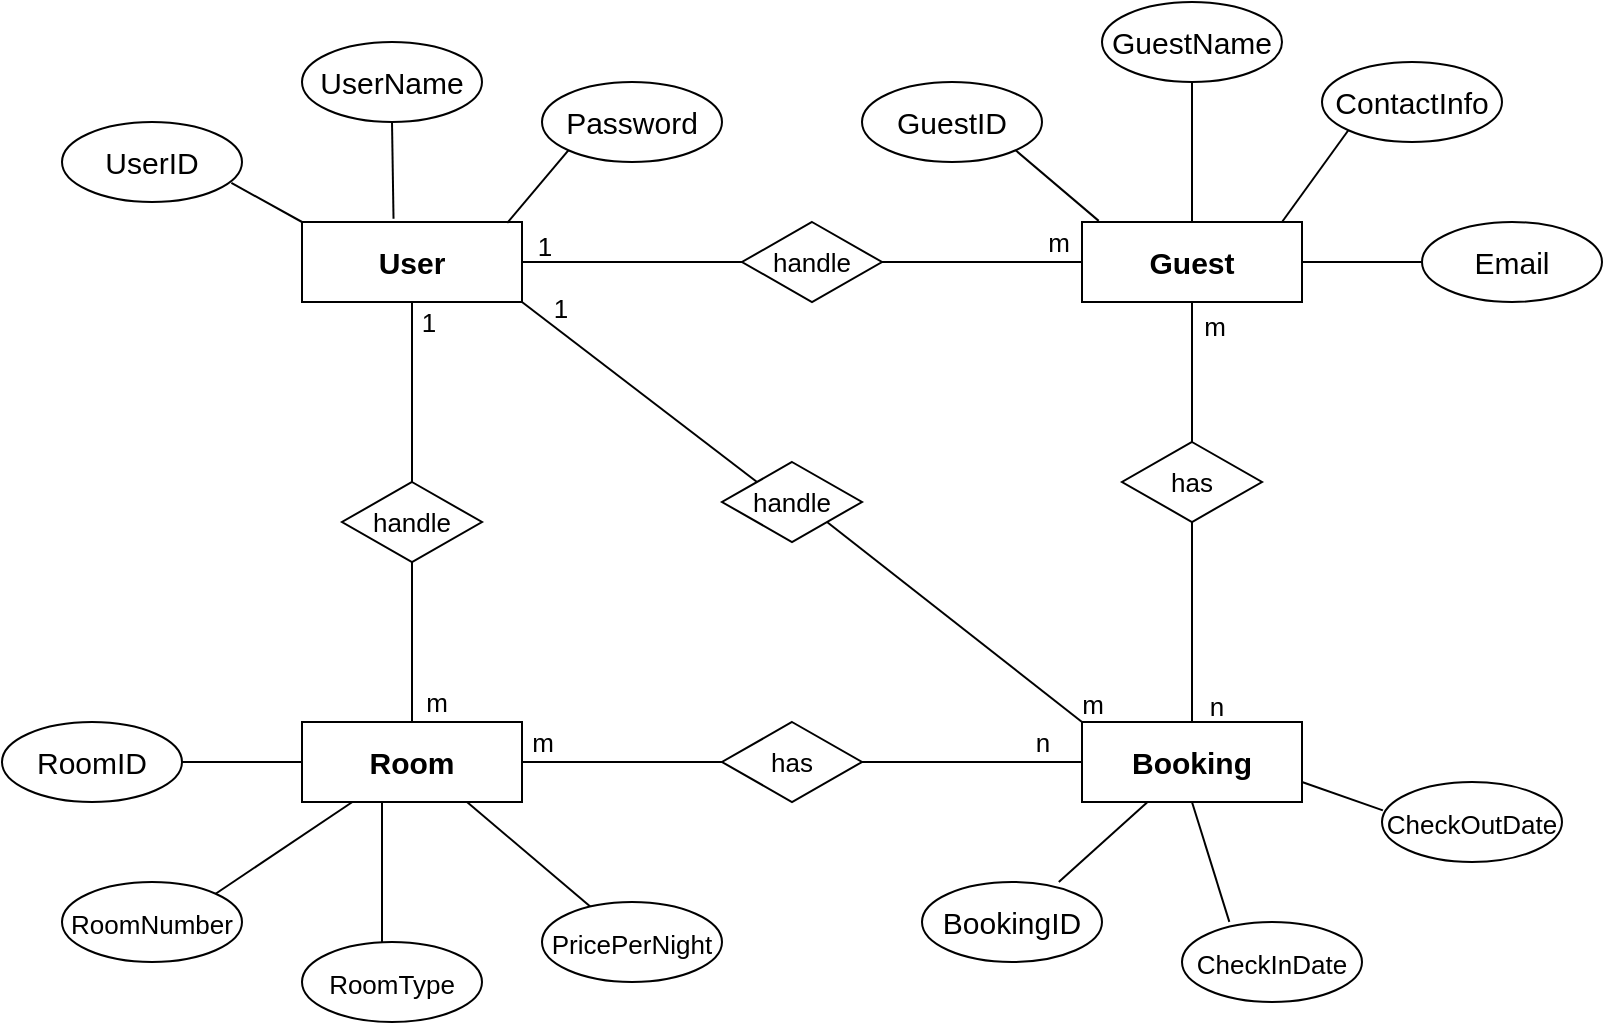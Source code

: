 <mxfile version="20.8.16" type="device"><diagram name="Page-1" id="7_yISPAriEc7IBBuXuyD"><mxGraphModel dx="909" dy="539" grid="1" gridSize="10" guides="1" tooltips="1" connect="1" arrows="1" fold="1" page="1" pageScale="1" pageWidth="827" pageHeight="1169" math="0" shadow="0"><root><mxCell id="0"/><mxCell id="1" parent="0"/><mxCell id="RU2L61WQvUFhy5E_MGLw-1" value="&lt;font style=&quot;font-size: 15px;&quot;&gt;&lt;b&gt;User&lt;/b&gt;&lt;/font&gt;" style="rounded=0;whiteSpace=wrap;html=1;" vertex="1" parent="1"><mxGeometry x="160" y="150" width="110" height="40" as="geometry"/></mxCell><mxCell id="RU2L61WQvUFhy5E_MGLw-2" value="&lt;font style=&quot;font-size: 15px;&quot;&gt;&lt;b&gt;Booking&lt;/b&gt;&lt;/font&gt;" style="rounded=0;whiteSpace=wrap;html=1;" vertex="1" parent="1"><mxGeometry x="550" y="400" width="110" height="40" as="geometry"/></mxCell><mxCell id="RU2L61WQvUFhy5E_MGLw-3" value="&lt;font style=&quot;font-size: 15px;&quot;&gt;&lt;b&gt;Room&lt;/b&gt;&lt;/font&gt;" style="rounded=0;whiteSpace=wrap;html=1;" vertex="1" parent="1"><mxGeometry x="160" y="400" width="110" height="40" as="geometry"/></mxCell><mxCell id="RU2L61WQvUFhy5E_MGLw-4" value="&lt;font style=&quot;font-size: 15px;&quot;&gt;&lt;b&gt;Guest&lt;/b&gt;&lt;/font&gt;" style="rounded=0;whiteSpace=wrap;html=1;" vertex="1" parent="1"><mxGeometry x="550" y="150" width="110" height="40" as="geometry"/></mxCell><mxCell id="RU2L61WQvUFhy5E_MGLw-5" value="UserID" style="ellipse;whiteSpace=wrap;html=1;fontSize=15;" vertex="1" parent="1"><mxGeometry x="40" y="100" width="90" height="40" as="geometry"/></mxCell><mxCell id="RU2L61WQvUFhy5E_MGLw-6" value="UserName" style="ellipse;whiteSpace=wrap;html=1;fontSize=15;" vertex="1" parent="1"><mxGeometry x="160" y="60" width="90" height="40" as="geometry"/></mxCell><mxCell id="RU2L61WQvUFhy5E_MGLw-7" value="Password" style="ellipse;whiteSpace=wrap;html=1;fontSize=15;" vertex="1" parent="1"><mxGeometry x="280" y="80" width="90" height="40" as="geometry"/></mxCell><mxCell id="RU2L61WQvUFhy5E_MGLw-8" value="" style="endArrow=none;html=1;rounded=0;fontSize=15;exitX=0.941;exitY=0.762;exitDx=0;exitDy=0;exitPerimeter=0;entryX=0;entryY=0;entryDx=0;entryDy=0;" edge="1" parent="1" source="RU2L61WQvUFhy5E_MGLw-5" target="RU2L61WQvUFhy5E_MGLw-1"><mxGeometry width="50" height="50" relative="1" as="geometry"><mxPoint x="390" y="270" as="sourcePoint"/><mxPoint x="440" y="220" as="targetPoint"/></mxGeometry></mxCell><mxCell id="RU2L61WQvUFhy5E_MGLw-9" value="" style="endArrow=none;html=1;rounded=0;fontSize=15;entryX=0.5;entryY=1;entryDx=0;entryDy=0;exitX=0.416;exitY=-0.041;exitDx=0;exitDy=0;exitPerimeter=0;" edge="1" parent="1" source="RU2L61WQvUFhy5E_MGLw-1" target="RU2L61WQvUFhy5E_MGLw-6"><mxGeometry width="50" height="50" relative="1" as="geometry"><mxPoint x="390" y="270" as="sourcePoint"/><mxPoint x="440" y="220" as="targetPoint"/></mxGeometry></mxCell><mxCell id="RU2L61WQvUFhy5E_MGLw-10" value="" style="endArrow=none;html=1;rounded=0;fontSize=15;entryX=0;entryY=1;entryDx=0;entryDy=0;exitX=0.933;exitY=0.012;exitDx=0;exitDy=0;exitPerimeter=0;" edge="1" parent="1" source="RU2L61WQvUFhy5E_MGLw-1" target="RU2L61WQvUFhy5E_MGLw-7"><mxGeometry width="50" height="50" relative="1" as="geometry"><mxPoint x="390" y="270" as="sourcePoint"/><mxPoint x="440" y="220" as="targetPoint"/></mxGeometry></mxCell><mxCell id="RU2L61WQvUFhy5E_MGLw-11" value="GuestID" style="ellipse;whiteSpace=wrap;html=1;fontSize=15;" vertex="1" parent="1"><mxGeometry x="440" y="80" width="90" height="40" as="geometry"/></mxCell><mxCell id="RU2L61WQvUFhy5E_MGLw-12" value="GuestName" style="ellipse;whiteSpace=wrap;html=1;fontSize=15;" vertex="1" parent="1"><mxGeometry x="560" y="40" width="90" height="40" as="geometry"/></mxCell><mxCell id="RU2L61WQvUFhy5E_MGLw-13" value="ContactInfo" style="ellipse;whiteSpace=wrap;html=1;fontSize=15;" vertex="1" parent="1"><mxGeometry x="670" y="70" width="90" height="40" as="geometry"/></mxCell><mxCell id="RU2L61WQvUFhy5E_MGLw-14" value="Email" style="ellipse;whiteSpace=wrap;html=1;fontSize=15;" vertex="1" parent="1"><mxGeometry x="720" y="150" width="90" height="40" as="geometry"/></mxCell><mxCell id="RU2L61WQvUFhy5E_MGLw-15" value="" style="endArrow=none;html=1;rounded=0;fontSize=15;entryX=1;entryY=1;entryDx=0;entryDy=0;exitX=0.076;exitY=-0.014;exitDx=0;exitDy=0;exitPerimeter=0;" edge="1" parent="1" source="RU2L61WQvUFhy5E_MGLw-4" target="RU2L61WQvUFhy5E_MGLw-11"><mxGeometry width="50" height="50" relative="1" as="geometry"><mxPoint x="390" y="270" as="sourcePoint"/><mxPoint x="440" y="220" as="targetPoint"/></mxGeometry></mxCell><mxCell id="RU2L61WQvUFhy5E_MGLw-16" value="" style="endArrow=none;html=1;rounded=0;fontSize=15;entryX=0.5;entryY=1;entryDx=0;entryDy=0;exitX=0.5;exitY=0;exitDx=0;exitDy=0;" edge="1" parent="1" source="RU2L61WQvUFhy5E_MGLw-4" target="RU2L61WQvUFhy5E_MGLw-12"><mxGeometry width="50" height="50" relative="1" as="geometry"><mxPoint x="390" y="270" as="sourcePoint"/><mxPoint x="440" y="220" as="targetPoint"/></mxGeometry></mxCell><mxCell id="RU2L61WQvUFhy5E_MGLw-17" value="" style="endArrow=none;html=1;rounded=0;fontSize=15;entryX=0;entryY=1;entryDx=0;entryDy=0;" edge="1" parent="1" target="RU2L61WQvUFhy5E_MGLw-13"><mxGeometry width="50" height="50" relative="1" as="geometry"><mxPoint x="650" y="150" as="sourcePoint"/><mxPoint x="440" y="220" as="targetPoint"/></mxGeometry></mxCell><mxCell id="RU2L61WQvUFhy5E_MGLw-18" value="" style="endArrow=none;html=1;rounded=0;fontSize=15;entryX=0;entryY=0.5;entryDx=0;entryDy=0;exitX=1;exitY=0.5;exitDx=0;exitDy=0;" edge="1" parent="1" source="RU2L61WQvUFhy5E_MGLw-4" target="RU2L61WQvUFhy5E_MGLw-14"><mxGeometry width="50" height="50" relative="1" as="geometry"><mxPoint x="390" y="270" as="sourcePoint"/><mxPoint x="440" y="220" as="targetPoint"/></mxGeometry></mxCell><mxCell id="RU2L61WQvUFhy5E_MGLw-19" value="RoomID" style="ellipse;whiteSpace=wrap;html=1;fontSize=15;" vertex="1" parent="1"><mxGeometry x="10" y="400" width="90" height="40" as="geometry"/></mxCell><mxCell id="RU2L61WQvUFhy5E_MGLw-20" value="&lt;font style=&quot;font-size: 13px;&quot;&gt;RoomNumber&lt;/font&gt;" style="ellipse;whiteSpace=wrap;html=1;fontSize=15;" vertex="1" parent="1"><mxGeometry x="40" y="480" width="90" height="40" as="geometry"/></mxCell><mxCell id="RU2L61WQvUFhy5E_MGLw-21" value="&lt;font style=&quot;font-size: 13px;&quot;&gt;RoomType&lt;/font&gt;" style="ellipse;whiteSpace=wrap;html=1;fontSize=15;" vertex="1" parent="1"><mxGeometry x="160" y="510" width="90" height="40" as="geometry"/></mxCell><mxCell id="RU2L61WQvUFhy5E_MGLw-22" value="&lt;font style=&quot;font-size: 13px;&quot;&gt;PricePerNight&lt;/font&gt;" style="ellipse;whiteSpace=wrap;html=1;fontSize=15;" vertex="1" parent="1"><mxGeometry x="280" y="490" width="90" height="40" as="geometry"/></mxCell><mxCell id="RU2L61WQvUFhy5E_MGLw-23" value="" style="endArrow=none;html=1;rounded=0;fontSize=13;exitX=1;exitY=0.5;exitDx=0;exitDy=0;" edge="1" parent="1" source="RU2L61WQvUFhy5E_MGLw-19" target="RU2L61WQvUFhy5E_MGLw-3"><mxGeometry width="50" height="50" relative="1" as="geometry"><mxPoint x="390" y="390" as="sourcePoint"/><mxPoint x="440" y="340" as="targetPoint"/></mxGeometry></mxCell><mxCell id="RU2L61WQvUFhy5E_MGLw-24" value="" style="endArrow=none;html=1;rounded=0;fontSize=13;exitX=1;exitY=0;exitDx=0;exitDy=0;" edge="1" parent="1" source="RU2L61WQvUFhy5E_MGLw-20" target="RU2L61WQvUFhy5E_MGLw-3"><mxGeometry width="50" height="50" relative="1" as="geometry"><mxPoint x="390" y="390" as="sourcePoint"/><mxPoint x="440" y="340" as="targetPoint"/></mxGeometry></mxCell><mxCell id="RU2L61WQvUFhy5E_MGLw-25" value="" style="endArrow=none;html=1;rounded=0;fontSize=13;" edge="1" parent="1"><mxGeometry width="50" height="50" relative="1" as="geometry"><mxPoint x="200" y="510" as="sourcePoint"/><mxPoint x="200" y="440" as="targetPoint"/></mxGeometry></mxCell><mxCell id="RU2L61WQvUFhy5E_MGLw-26" value="" style="endArrow=none;html=1;rounded=0;fontSize=13;exitX=0.75;exitY=1;exitDx=0;exitDy=0;" edge="1" parent="1" source="RU2L61WQvUFhy5E_MGLw-3" target="RU2L61WQvUFhy5E_MGLw-22"><mxGeometry width="50" height="50" relative="1" as="geometry"><mxPoint x="390" y="390" as="sourcePoint"/><mxPoint x="440" y="340" as="targetPoint"/></mxGeometry></mxCell><mxCell id="RU2L61WQvUFhy5E_MGLw-28" value="BookingID" style="ellipse;whiteSpace=wrap;html=1;fontSize=15;" vertex="1" parent="1"><mxGeometry x="470" y="480" width="90" height="40" as="geometry"/></mxCell><mxCell id="RU2L61WQvUFhy5E_MGLw-29" value="&lt;font style=&quot;font-size: 13px;&quot;&gt;CheckInDate&lt;/font&gt;" style="ellipse;whiteSpace=wrap;html=1;fontSize=15;" vertex="1" parent="1"><mxGeometry x="600" y="500" width="90" height="40" as="geometry"/></mxCell><mxCell id="RU2L61WQvUFhy5E_MGLw-30" value="&lt;font style=&quot;font-size: 13px;&quot;&gt;CheckOutDate&lt;/font&gt;" style="ellipse;whiteSpace=wrap;html=1;fontSize=15;" vertex="1" parent="1"><mxGeometry x="700" y="430" width="90" height="40" as="geometry"/></mxCell><mxCell id="RU2L61WQvUFhy5E_MGLw-31" value="" style="endArrow=none;html=1;rounded=0;fontSize=13;exitX=0.76;exitY=-0.001;exitDx=0;exitDy=0;exitPerimeter=0;" edge="1" parent="1" source="RU2L61WQvUFhy5E_MGLw-28" target="RU2L61WQvUFhy5E_MGLw-2"><mxGeometry width="50" height="50" relative="1" as="geometry"><mxPoint x="390" y="390" as="sourcePoint"/><mxPoint x="440" y="340" as="targetPoint"/></mxGeometry></mxCell><mxCell id="RU2L61WQvUFhy5E_MGLw-32" value="" style="endArrow=none;html=1;rounded=0;fontSize=13;entryX=0.5;entryY=1;entryDx=0;entryDy=0;exitX=0.263;exitY=-0.001;exitDx=0;exitDy=0;exitPerimeter=0;" edge="1" parent="1" source="RU2L61WQvUFhy5E_MGLw-29" target="RU2L61WQvUFhy5E_MGLw-2"><mxGeometry width="50" height="50" relative="1" as="geometry"><mxPoint x="390" y="390" as="sourcePoint"/><mxPoint x="440" y="340" as="targetPoint"/></mxGeometry></mxCell><mxCell id="RU2L61WQvUFhy5E_MGLw-33" value="" style="endArrow=none;html=1;rounded=0;fontSize=13;entryX=1;entryY=0.75;entryDx=0;entryDy=0;exitX=0.005;exitY=0.354;exitDx=0;exitDy=0;exitPerimeter=0;" edge="1" parent="1" source="RU2L61WQvUFhy5E_MGLw-30" target="RU2L61WQvUFhy5E_MGLw-2"><mxGeometry width="50" height="50" relative="1" as="geometry"><mxPoint x="390" y="390" as="sourcePoint"/><mxPoint x="440" y="340" as="targetPoint"/></mxGeometry></mxCell><mxCell id="RU2L61WQvUFhy5E_MGLw-34" value="" style="endArrow=none;html=1;rounded=0;fontSize=13;exitX=1;exitY=0.5;exitDx=0;exitDy=0;" edge="1" parent="1" source="RU2L61WQvUFhy5E_MGLw-1"><mxGeometry width="50" height="50" relative="1" as="geometry"><mxPoint x="390" y="390" as="sourcePoint"/><mxPoint x="550" y="170" as="targetPoint"/></mxGeometry></mxCell><mxCell id="RU2L61WQvUFhy5E_MGLw-35" value="" style="endArrow=none;html=1;rounded=0;fontSize=13;entryX=0.5;entryY=1;entryDx=0;entryDy=0;exitX=0.5;exitY=0;exitDx=0;exitDy=0;" edge="1" parent="1" source="RU2L61WQvUFhy5E_MGLw-3" target="RU2L61WQvUFhy5E_MGLw-1"><mxGeometry width="50" height="50" relative="1" as="geometry"><mxPoint x="380" y="340" as="sourcePoint"/><mxPoint x="430" y="290" as="targetPoint"/></mxGeometry></mxCell><mxCell id="RU2L61WQvUFhy5E_MGLw-36" value="" style="endArrow=none;html=1;rounded=0;fontSize=13;exitX=1;exitY=0.5;exitDx=0;exitDy=0;entryX=0;entryY=0.5;entryDx=0;entryDy=0;startArrow=none;" edge="1" parent="1" source="RU2L61WQvUFhy5E_MGLw-52" target="RU2L61WQvUFhy5E_MGLw-2"><mxGeometry width="50" height="50" relative="1" as="geometry"><mxPoint x="380" y="340" as="sourcePoint"/><mxPoint x="430" y="290" as="targetPoint"/></mxGeometry></mxCell><mxCell id="RU2L61WQvUFhy5E_MGLw-37" value="" style="endArrow=none;html=1;rounded=0;fontSize=13;entryX=0.5;entryY=1;entryDx=0;entryDy=0;exitX=0.5;exitY=0;exitDx=0;exitDy=0;" edge="1" parent="1" source="RU2L61WQvUFhy5E_MGLw-2" target="RU2L61WQvUFhy5E_MGLw-4"><mxGeometry width="50" height="50" relative="1" as="geometry"><mxPoint x="380" y="340" as="sourcePoint"/><mxPoint x="430" y="290" as="targetPoint"/></mxGeometry></mxCell><mxCell id="RU2L61WQvUFhy5E_MGLw-38" value="handle" style="rhombus;whiteSpace=wrap;html=1;fontSize=13;" vertex="1" parent="1"><mxGeometry x="380" y="150" width="70" height="40" as="geometry"/></mxCell><mxCell id="RU2L61WQvUFhy5E_MGLw-39" value="1" style="text;html=1;align=center;verticalAlign=middle;resizable=0;points=[];autosize=1;strokeColor=none;fillColor=none;fontSize=13;" vertex="1" parent="1"><mxGeometry x="266" y="147" width="30" height="30" as="geometry"/></mxCell><mxCell id="RU2L61WQvUFhy5E_MGLw-40" value="m" style="text;html=1;align=center;verticalAlign=middle;resizable=0;points=[];autosize=1;strokeColor=none;fillColor=none;fontSize=13;" vertex="1" parent="1"><mxGeometry x="523" y="145" width="30" height="30" as="geometry"/></mxCell><mxCell id="RU2L61WQvUFhy5E_MGLw-41" value="handle" style="rhombus;whiteSpace=wrap;html=1;fontSize=13;" vertex="1" parent="1"><mxGeometry x="180" y="280" width="70" height="40" as="geometry"/></mxCell><mxCell id="RU2L61WQvUFhy5E_MGLw-42" value="1" style="text;html=1;align=center;verticalAlign=middle;resizable=0;points=[];autosize=1;strokeColor=none;fillColor=none;fontSize=13;" vertex="1" parent="1"><mxGeometry x="208" y="185" width="30" height="30" as="geometry"/></mxCell><mxCell id="RU2L61WQvUFhy5E_MGLw-43" value="m" style="text;html=1;align=center;verticalAlign=middle;resizable=0;points=[];autosize=1;strokeColor=none;fillColor=none;fontSize=13;" vertex="1" parent="1"><mxGeometry x="212" y="375" width="30" height="30" as="geometry"/></mxCell><mxCell id="RU2L61WQvUFhy5E_MGLw-44" value="" style="endArrow=none;html=1;rounded=0;fontSize=13;exitX=1;exitY=1;exitDx=0;exitDy=0;entryX=0;entryY=0;entryDx=0;entryDy=0;startArrow=none;" edge="1" parent="1" source="RU2L61WQvUFhy5E_MGLw-45" target="RU2L61WQvUFhy5E_MGLw-2"><mxGeometry width="50" height="50" relative="1" as="geometry"><mxPoint x="380" y="340" as="sourcePoint"/><mxPoint x="430" y="290" as="targetPoint"/></mxGeometry></mxCell><mxCell id="RU2L61WQvUFhy5E_MGLw-46" value="" style="endArrow=none;html=1;rounded=0;fontSize=13;exitX=1;exitY=1;exitDx=0;exitDy=0;entryX=0;entryY=0;entryDx=0;entryDy=0;" edge="1" parent="1" source="RU2L61WQvUFhy5E_MGLw-1" target="RU2L61WQvUFhy5E_MGLw-45"><mxGeometry width="50" height="50" relative="1" as="geometry"><mxPoint x="270" y="190" as="sourcePoint"/><mxPoint x="550" y="400" as="targetPoint"/></mxGeometry></mxCell><mxCell id="RU2L61WQvUFhy5E_MGLw-45" value="handle" style="rhombus;whiteSpace=wrap;html=1;fontSize=13;" vertex="1" parent="1"><mxGeometry x="370" y="270" width="70" height="40" as="geometry"/></mxCell><mxCell id="RU2L61WQvUFhy5E_MGLw-47" value="1" style="text;html=1;align=center;verticalAlign=middle;resizable=0;points=[];autosize=1;strokeColor=none;fillColor=none;fontSize=13;" vertex="1" parent="1"><mxGeometry x="274" y="178" width="30" height="30" as="geometry"/></mxCell><mxCell id="RU2L61WQvUFhy5E_MGLw-48" value="m" style="text;html=1;align=center;verticalAlign=middle;resizable=0;points=[];autosize=1;strokeColor=none;fillColor=none;fontSize=13;" vertex="1" parent="1"><mxGeometry x="540" y="376" width="30" height="30" as="geometry"/></mxCell><mxCell id="RU2L61WQvUFhy5E_MGLw-49" value="has" style="rhombus;whiteSpace=wrap;html=1;fontSize=13;" vertex="1" parent="1"><mxGeometry x="570" y="260" width="70" height="40" as="geometry"/></mxCell><mxCell id="RU2L61WQvUFhy5E_MGLw-50" value="m" style="text;html=1;align=center;verticalAlign=middle;resizable=0;points=[];autosize=1;strokeColor=none;fillColor=none;fontSize=13;" vertex="1" parent="1"><mxGeometry x="601" y="187" width="30" height="30" as="geometry"/></mxCell><mxCell id="RU2L61WQvUFhy5E_MGLw-51" value="n" style="text;html=1;align=center;verticalAlign=middle;resizable=0;points=[];autosize=1;strokeColor=none;fillColor=none;fontSize=13;" vertex="1" parent="1"><mxGeometry x="602" y="377" width="30" height="30" as="geometry"/></mxCell><mxCell id="RU2L61WQvUFhy5E_MGLw-53" value="" style="endArrow=none;html=1;rounded=0;fontSize=13;exitX=1;exitY=0.5;exitDx=0;exitDy=0;entryX=0;entryY=0.5;entryDx=0;entryDy=0;" edge="1" parent="1" source="RU2L61WQvUFhy5E_MGLw-3" target="RU2L61WQvUFhy5E_MGLw-52"><mxGeometry width="50" height="50" relative="1" as="geometry"><mxPoint x="270" y="420" as="sourcePoint"/><mxPoint x="550" y="420" as="targetPoint"/></mxGeometry></mxCell><mxCell id="RU2L61WQvUFhy5E_MGLw-52" value="has" style="rhombus;whiteSpace=wrap;html=1;fontSize=13;" vertex="1" parent="1"><mxGeometry x="370" y="400" width="70" height="40" as="geometry"/></mxCell><mxCell id="RU2L61WQvUFhy5E_MGLw-56" value="m" style="text;html=1;align=center;verticalAlign=middle;resizable=0;points=[];autosize=1;strokeColor=none;fillColor=none;fontSize=13;" vertex="1" parent="1"><mxGeometry x="265" y="395" width="30" height="30" as="geometry"/></mxCell><mxCell id="RU2L61WQvUFhy5E_MGLw-57" value="n" style="text;html=1;align=center;verticalAlign=middle;resizable=0;points=[];autosize=1;strokeColor=none;fillColor=none;fontSize=13;" vertex="1" parent="1"><mxGeometry x="515" y="395" width="30" height="30" as="geometry"/></mxCell></root></mxGraphModel></diagram></mxfile>